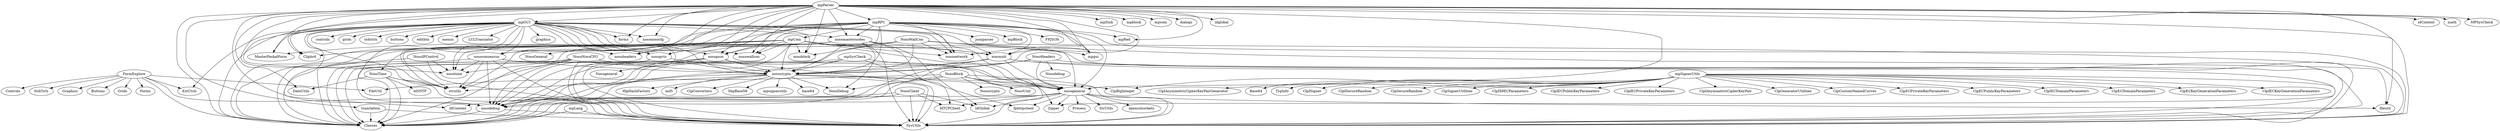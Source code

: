 digraph Uses {
  "FormExplore" -> "Classes"
  "FormExplore" -> "SysUtils"
  "FormExplore" -> "FileUtil"
  "FormExplore" -> "Forms"
  "FormExplore" -> "Controls"
  "FormExplore" -> "StdCtrls"
  "FormExplore" -> "Graphics"
  "FormExplore" -> "Buttons"
  "FormExplore" -> "Grids"
  "FormExplore" -> "ExtCtrls"
  "FormExplore" [href="FormExplore.html"]
  "mpCoin" -> "Classes"
  "mpCoin" -> "SysUtils"
  "mpCoin" -> "MasterPaskalForm"
  "mpCoin" -> "mpgui"
  "mpCoin" -> "Clipbrd"
  "mpCoin" -> "strutils"
  "mpCoin" -> "nosodebug"
  "mpCoin" -> "nosogeneral"
  "mpCoin" -> "nosocrypto"
  "mpCoin" -> "nosounit"
  "mpCoin" -> "nosotime"
  "mpCoin" -> "nosopsos"
  "mpCoin" -> "nosowallcon"
  "mpCoin" -> "nosoblock"
  "mpCoin" -> "nosonetwork"
  "mpCoin" [href="mpCoin.html"]
  "mpGUI" -> "Classes"
  "mpGUI" -> "SysUtils"
  "mpGUI" -> "MasterPaskalForm"
  "mpGUI" -> "nosotime"
  "mpGUI" -> "graphics"
  "mpGUI" -> "strutils"
  "mpGUI" -> "forms"
  "mpGUI" -> "controls"
  "mpGUI" -> "grids"
  "mpGUI" -> "stdctrls"
  "mpGUI" -> "ExtCtrls"
  "mpGUI" -> "buttons"
  "mpGUI" -> "editbtn"
  "mpGUI" -> "menus"
  "mpGUI" -> "Clipbrd"
  "mpGUI" -> "IdContext"
  "mpGUI" -> "LCLTranslator"
  "mpGUI" -> "nosodebug"
  "mpGUI" -> "nosogeneral"
  "mpGUI" -> "nosocrypto"
  "mpGUI" -> "nosoconsensus"
  "mpGUI" -> "nosounit"
  "mpGUI" -> "nosopsos"
  "mpGUI" -> "nosowallcon"
  "mpGUI" -> "nosoblock"
  "mpGUI" -> "nosonetwork"
  "mpGUI" -> "nosonosocfg"
  "mpGUI" -> "nosogvts"
  "mpGUI" -> "nosomasternodes"
  "mpGUI" -> "nosoheaders"
  "mpGUI" [href="mpGUI.html"]
  "mpLang" -> "Classes"
  "mpLang" -> "SysUtils"
  "mpLang" [href="mpLang.html"]
  "mpParser" -> "Classes"
  "mpParser" -> "SysUtils"
  "mpParser" -> "MasterPaskalForm"
  "mpParser" -> "mpGUI"
  "mpParser" -> "mpRed"
  "mpParser" -> "mpDisk"
  "mpParser" -> "nosotime"
  "mpParser" -> "mpblock"
  "mpParser" -> "mpcoin"
  "mpParser" -> "dialogs"
  "mpParser" -> "fileutil"
  "mpParser" -> "forms"
  "mpParser" -> "idglobal"
  "mpParser" -> "strutils"
  "mpParser" -> "mpRPC"
  "mpParser" -> "DateUtils"
  "mpParser" -> "Clipbrd"
  "mpParser" -> "translation"
  "mpParser" -> "idContext"
  "mpParser" -> "math"
  "mpParser" -> "MPSysCheck"
  "mpParser" -> "nosodebug"
  "mpParser" -> "nosogeneral"
  "mpParser" -> "nosocrypto"
  "mpParser" -> "nosounit"
  "mpParser" -> "nosoconsensus"
  "mpParser" -> "nosopsos"
  "mpParser" -> "nosowallcon"
  "mpParser" -> "nosoheaders"
  "mpParser" -> "nosoblock"
  "mpParser" -> "nosonosocfg"
  "mpParser" -> "nosonetwork"
  "mpParser" -> "nosogvts"
  "mpParser" -> "nosomasternodes"
  "mpParser" [href="mpParser.html"]
  "mpRPC" -> "Classes"
  "mpRPC" -> "SysUtils"
  "mpRPC" -> "mpgui"
  "mpRPC" -> "FPJSON"
  "mpRPC" -> "jsonparser"
  "mpRPC" -> "strutils"
  "mpRPC" -> "mpCoin"
  "mpRPC" -> "mpRed"
  "mpRPC" -> "mpBlock"
  "mpRPC" -> "nosodebug"
  "mpRPC" -> "nosogeneral"
  "mpRPC" -> "nosocrypto"
  "mpRPC" -> "nosounit"
  "mpRPC" -> "nosoconsensus"
  "mpRPC" -> "nosowallcon"
  "mpRPC" -> "nosopsos"
  "mpRPC" -> "nosonetwork"
  "mpRPC" -> "nosoblock"
  "mpRPC" -> "nosogvts"
  "mpRPC" -> "nosomasternodes"
  "mpRPC" [href="mpRPC.html"]
  "mpSignerUtils" -> "Base64"
  "mpSignerUtils" -> "TypInfo"
  "mpSignerUtils" -> "SysUtils"
  "mpSignerUtils" -> "ClpISigner"
  "mpSignerUtils" -> "ClpBigInteger"
  "mpSignerUtils" -> "ClpISecureRandom"
  "mpSignerUtils" -> "ClpSecureRandom"
  "mpSignerUtils" -> "ClpSignerUtilities"
  "mpSignerUtils" -> "ClpIX9ECParameters"
  "mpSignerUtils" -> "ClpIECPublicKeyParameters"
  "mpSignerUtils" -> "ClpIECPrivateKeyParameters"
  "mpSignerUtils" -> "ClpIAsymmetricCipherKeyPair"
  "mpSignerUtils" -> "ClpGeneratorUtilities"
  "mpSignerUtils" -> "ClpCustomNamedCurves"
  "mpSignerUtils" -> "ClpECPrivateKeyParameters"
  "mpSignerUtils" -> "ClpECPublicKeyParameters"
  "mpSignerUtils" -> "ClpIECDomainParameters"
  "mpSignerUtils" -> "ClpECDomainParameters"
  "mpSignerUtils" -> "ClpECKeyGenerationParameters"
  "mpSignerUtils" -> "ClpIECKeyGenerationParameters"
  "mpSignerUtils" -> "ClpIAsymmetricCipherKeyPairGenerator"
  "mpSignerUtils" [href="mpSignerUtils.html"]
  "mpSysCheck" -> "Classes"
  "mpSysCheck" -> "SysUtils"
  "mpSysCheck" -> "fphttpclient"
  "mpSysCheck" -> "nosodebug"
  "mpSysCheck" -> "nosocrypto"
  "mpSysCheck" [href="mpSysCheck.html"]
  "NosoBlock" -> "Classes"
  "NosoBlock" -> "SysUtils"
  "NosoBlock" -> "FileUtil"
  "NosoBlock" -> "Zipper"
  "NosoBlock" -> "NosoDebug"
  "NosoBlock" -> "NosoUnit"
  "NosoBlock" -> "Nosocrypto"
  "NosoBlock" -> "nosogeneral"
  "NosoBlock" [href="NosoBlock.html"]
  "NosoClient" -> "Classes"
  "NosoClient" -> "SysUtils"
  "NosoClient" -> "IdContext"
  "NosoClient" -> "IdGlobal"
  "NosoClient" -> "IdTCPClient"
  "NosoClient" [href="NosoClient.html"]
  "nosoconsensus" -> "Classes"
  "nosoconsensus" -> "SysUtils"
  "nosoconsensus" -> "strutils"
  "nosoconsensus" -> "nosodebug"
  "nosoconsensus" -> "nosotime"
  "nosoconsensus" -> "nosogeneral"
  "nosoconsensus" -> "nosocrypto"
  "nosoconsensus" [href="nosoconsensus.html"]
  "nosocrypto" -> "Classes"
  "nosocrypto" -> "SysUtils"
  "nosocrypto" -> "strutils"
  "nosocrypto" -> "HlpHashFactory"
  "nosocrypto" -> "md5"
  "nosocrypto" -> "ClpConverters"
  "nosocrypto" -> "ClpBigInteger"
  "nosocrypto" -> "SbpBase58"
  "nosocrypto" -> "mpsignerutils"
  "nosocrypto" -> "base64"
  "nosocrypto" -> "NosoDebug"
  "nosocrypto" -> "nosogeneral"
  "nosocrypto" [href="nosocrypto.html"]
  "nosodebug" -> "Classes"
  "nosodebug" -> "SysUtils"
  "nosodebug" [href="nosodebug.html"]
  "nosogeneral" -> "Classes"
  "nosogeneral" -> "SysUtils"
  "nosogeneral" -> "Process"
  "nosogeneral" -> "StrUtils"
  "nosogeneral" -> "IdTCPClient"
  "nosogeneral" -> "IdGlobal"
  "nosogeneral" -> "fphttpclient"
  "nosogeneral" -> "opensslsockets"
  "nosogeneral" -> "fileutil"
  "nosogeneral" -> "nosodebug"
  "nosogeneral" -> "Zipper"
  "nosogeneral" [href="nosogeneral.html"]
  "nosogvts" -> "Classes"
  "nosogvts" -> "SysUtils"
  "nosogvts" -> "nosodebug"
  "nosogvts" -> "nosocrypto"
  "nosogvts" [href="nosogvts.html"]
  "NosoHeaders" -> "Classes"
  "NosoHeaders" -> "SysUtils"
  "NosoHeaders" -> "Nosodebug"
  "NosoHeaders" -> "nosocrypto"
  "NosoHeaders" -> "nosogeneral"
  "NosoHeaders" [href="NosoHeaders.html"]
  "NosoIPControl" -> "Classes"
  "NosoIPControl" -> "SysUtils"
  "NosoIPControl" -> "nosotime"
  "NosoIPControl" [href="NosoIPControl.html"]
  "nosomasternodes" -> "Classes"
  "nosomasternodes" -> "SysUtils"
  "nosomasternodes" -> "IdTCPClient"
  "nosomasternodes" -> "IdGlobal"
  "nosomasternodes" -> "strutils"
  "nosomasternodes" -> "NosoDebug"
  "nosomasternodes" -> "NosoTime"
  "nosomasternodes" -> "NosoGeneral"
  "nosomasternodes" -> "nosocrypto"
  "nosomasternodes" -> "nosounit"
  "nosomasternodes" [href="nosomasternodes.html"]
  "NosoNosoCFG" -> "Classes"
  "NosoNosoCFG" -> "SysUtils"
  "NosoNosoCFG" -> "strutils"
  "NosoNosoCFG" -> "nosodebug"
  "NosoNosoCFG" -> "nosogeneral"
  "NosoNosoCFG" -> "nosotime"
  "NosoNosoCFG" -> "nosocrypto"
  "NosoNosoCFG" [href="NosoNosoCFG.html"]
  "nosopsos" -> "Classes"
  "nosopsos" -> "SysUtils"
  "nosopsos" -> "Nosogeneral"
  "nosopsos" -> "nosocrypto"
  "nosopsos" -> "nosodebug"
  "nosopsos" [href="nosopsos.html"]
  "NosoTime" -> "Classes"
  "NosoTime" -> "SysUtils"
  "NosoTime" -> "IdSNTP"
  "NosoTime" -> "DateUtils"
  "NosoTime" -> "strutils"
  "NosoTime" [href="NosoTime.html"]
  "nosounit" -> "Classes"
  "nosounit" -> "SysUtils"
  "nosounit" -> "Zipper"
  "nosounit" -> "nosocrypto"
  "nosounit" -> "nosodebug"
  "nosounit" -> "nosogeneral"
  "nosounit" [href="nosounit.html"]
  "NosoWallCon" -> "Classes"
  "NosoWallCon" -> "SysUtils"
  "NosoWallCon" -> "fileutil"
  "NosoWallCon" -> "nosodebug"
  "NosoWallCon" -> "nosocrypto"
  "NosoWallCon" -> "nosogeneral"
  "NosoWallCon" -> "nosoheaders"
  "NosoWallCon" -> "nosonetwork"
  "NosoWallCon" [href="NosoWallCon.html"]
  "translation" -> "Classes"
  "translation" -> "SysUtils"
  "translation" [href="translation.html"]
}
